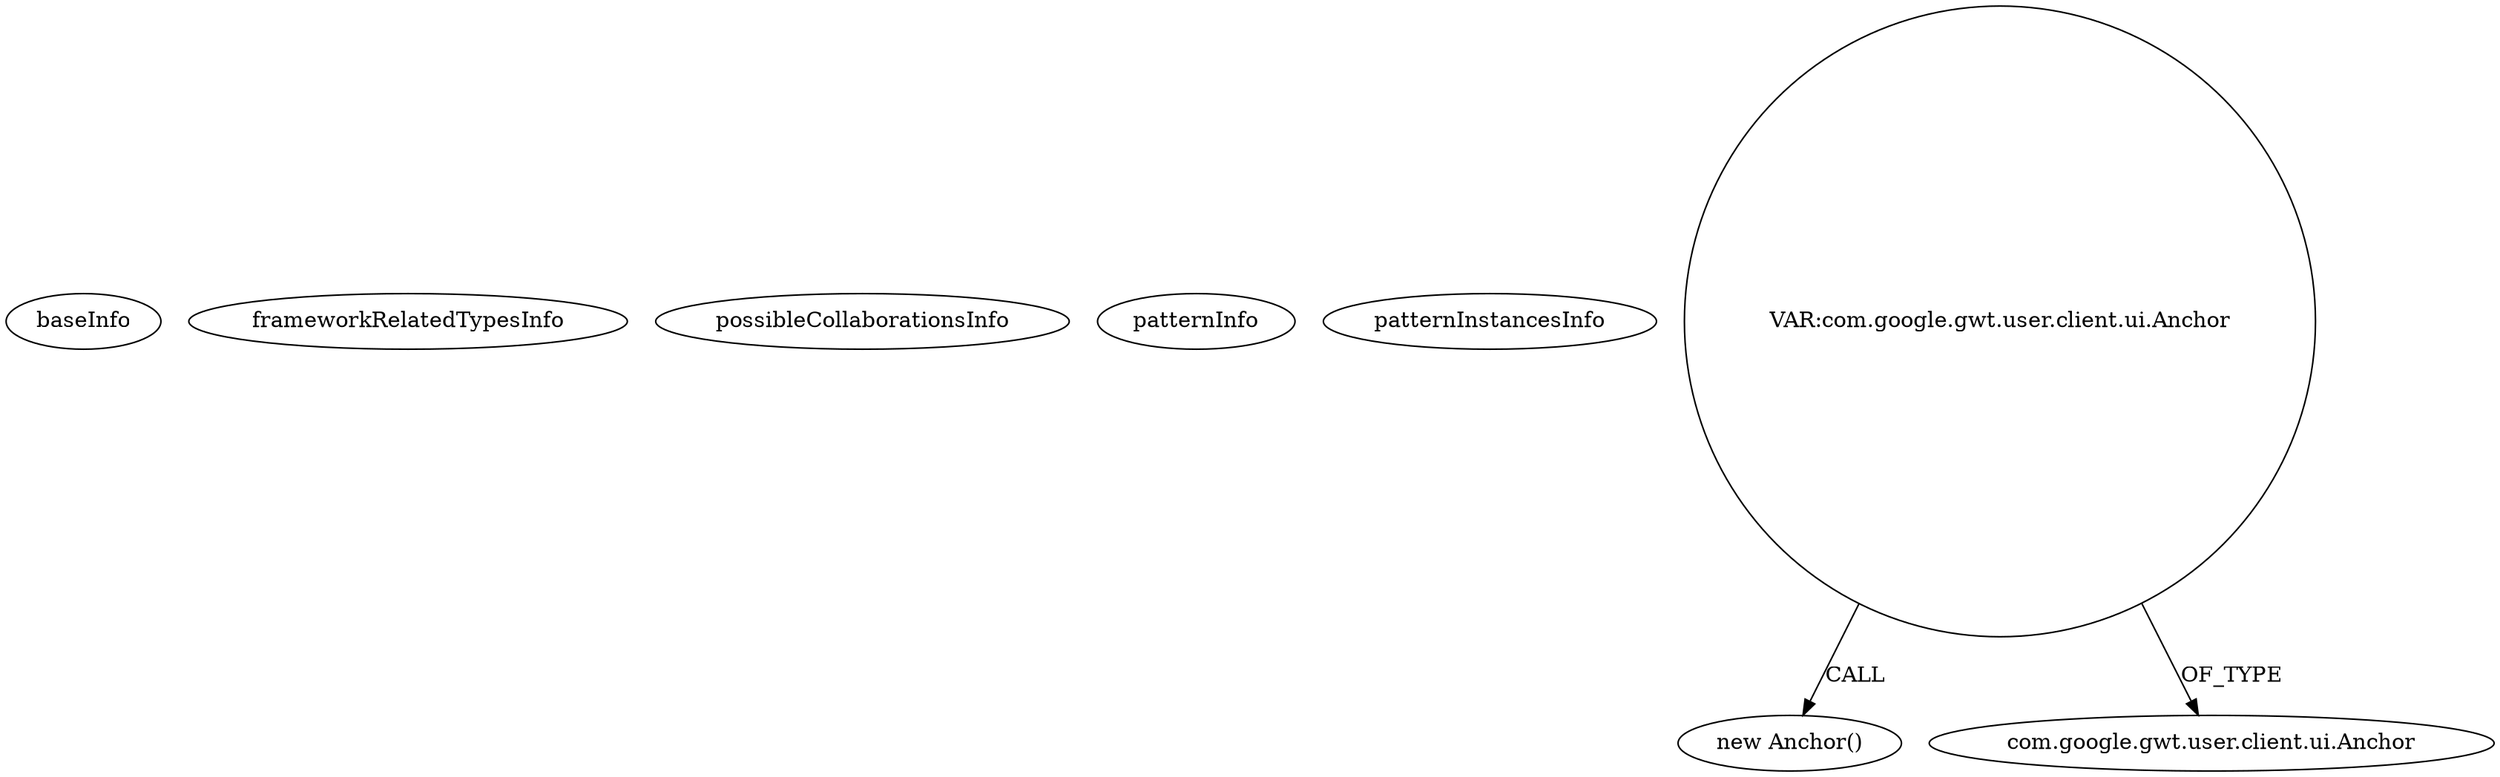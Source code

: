 digraph {
baseInfo[graphId=1043,category="pattern",isAnonymous=false,possibleRelation=false]
frameworkRelatedTypesInfo[]
possibleCollaborationsInfo[]
patternInfo[frequency=2.0,patternRootClient=null]
patternInstancesInfo[0="ashtonthomas-gwt-fast-touch-press~/ashtonthomas-gwt-fast-touch-press/gwt-fast-touch-press-master/src/io/ashton/fastpress/client/Gwt_fast_press.java~Gwt_fast_press~744",1="Tok-Ziraja222~/Tok-Ziraja222/Ziraja222-master/src/ziraja/client/presenter/ReportsPresenter.java~void prepareTable()~419"]
42[label="new Anchor()",vertexType="CONSTRUCTOR_CALL",isFrameworkType=false]
43[label="VAR:com.google.gwt.user.client.ui.Anchor",vertexType="VARIABLE_EXPRESION",isFrameworkType=false,shape=circle]
44[label="com.google.gwt.user.client.ui.Anchor",vertexType="FRAMEWORK_CLASS_TYPE",isFrameworkType=false]
43->44[label="OF_TYPE"]
43->42[label="CALL"]
}
